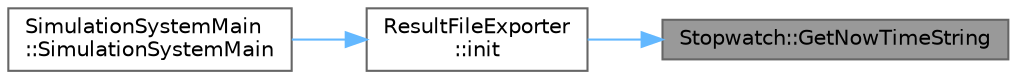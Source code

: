 digraph "Stopwatch::GetNowTimeString"
{
 // LATEX_PDF_SIZE
  bgcolor="transparent";
  edge [fontname=Helvetica,fontsize=10,labelfontname=Helvetica,labelfontsize=10];
  node [fontname=Helvetica,fontsize=10,shape=box,height=0.2,width=0.4];
  rankdir="RL";
  Node1 [id="Node000001",label="Stopwatch::GetNowTimeString",height=0.2,width=0.4,color="gray40", fillcolor="grey60", style="filled", fontcolor="black",tooltip="現在の日時をYYYY/MM/DD HH:MM形式の文字列で取得する"];
  Node1 -> Node2 [id="edge1_Node000001_Node000002",dir="back",color="steelblue1",style="solid",tooltip=" "];
  Node2 [id="Node000002",label="ResultFileExporter\l::init",height=0.2,width=0.4,color="grey40", fillcolor="white", style="filled",URL="$class_result_file_exporter.html#a1cb86aa9aabd01b6a1fa2cd98b089f2c",tooltip="resultフォルダがなければ作成する．また，フォルダ名を指定する．"];
  Node2 -> Node3 [id="edge2_Node000002_Node000003",dir="back",color="steelblue1",style="solid",tooltip=" "];
  Node3 [id="Node000003",label="SimulationSystemMain\l::SimulationSystemMain",height=0.2,width=0.4,color="grey40", fillcolor="white", style="filled",URL="$class_simulation_system_main.html#af3c18df0b0ecd87b0ed9d23d4906ccea",tooltip=" "];
}

